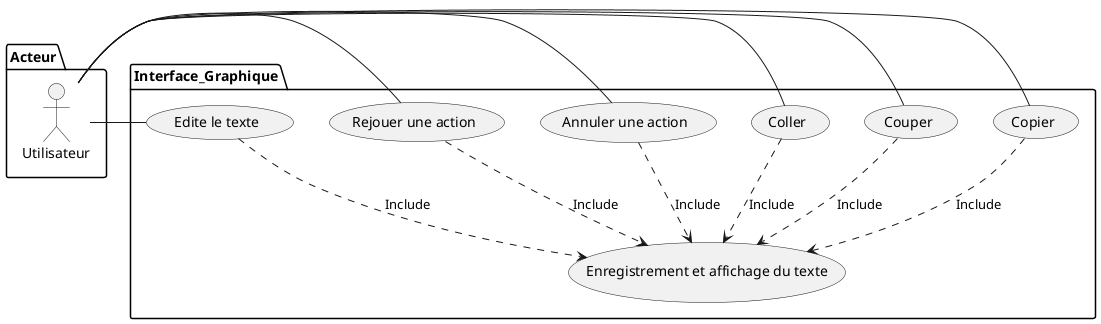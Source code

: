 @startuml VueFonctionnelle

package Acteur {
    actor "Utilisateur" as U
}

package Interface_Graphique {

    usecase "Copier" as Cop
    usecase "Couper" as Cou
    usecase "Coller" as Col
    usecase "Annuler une action" as Aa
    usecase "Rejouer une action" as Ra
    usecase "Edite le texte" as ET
    usecase "Enregistrement et affichage du texte" as modif

}

U-Cop
U-Cou
U-Col
U-Aa
U-Ra
U-ET
ET ..>modif:"Include"
Aa ..>modif:"Include"
Ra ..>modif:"Include"
Cop ..> modif :"Include"
Cou ..> modif :"Include"
Col ..> modif : "Include"

@enduml